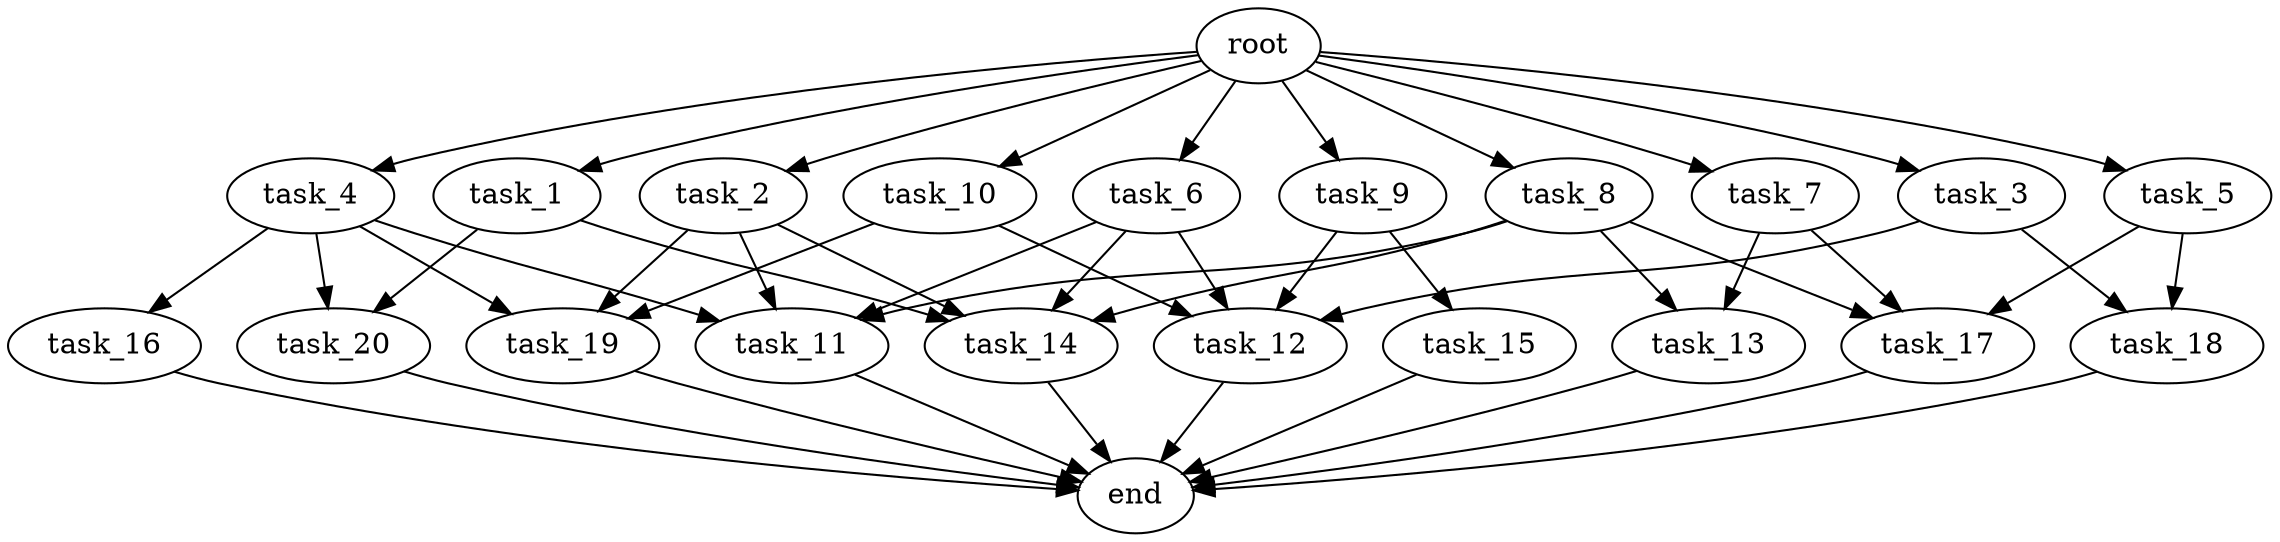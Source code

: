 digraph G {
  root [size="0.000000e+00"];
  task_1 [size="8.968746e+09"];
  task_2 [size="1.203711e+09"];
  task_3 [size="9.361882e+09"];
  task_4 [size="1.798254e+09"];
  task_5 [size="1.907169e+08"];
  task_6 [size="7.867784e+09"];
  task_7 [size="2.453622e+09"];
  task_8 [size="7.056471e+09"];
  task_9 [size="8.876671e+09"];
  task_10 [size="4.442850e+09"];
  task_11 [size="8.069403e+09"];
  task_12 [size="6.068941e+09"];
  task_13 [size="4.018577e+09"];
  task_14 [size="4.507915e+08"];
  task_15 [size="8.619881e+09"];
  task_16 [size="2.336092e+08"];
  task_17 [size="4.370737e+09"];
  task_18 [size="4.149949e+09"];
  task_19 [size="8.596624e+09"];
  task_20 [size="3.174507e+09"];
  end [size="0.000000e+00"];

  root -> task_1 [size="1.000000e-12"];
  root -> task_2 [size="1.000000e-12"];
  root -> task_3 [size="1.000000e-12"];
  root -> task_4 [size="1.000000e-12"];
  root -> task_5 [size="1.000000e-12"];
  root -> task_6 [size="1.000000e-12"];
  root -> task_7 [size="1.000000e-12"];
  root -> task_8 [size="1.000000e-12"];
  root -> task_9 [size="1.000000e-12"];
  root -> task_10 [size="1.000000e-12"];
  task_1 -> task_14 [size="1.126979e+07"];
  task_1 -> task_20 [size="1.587253e+08"];
  task_2 -> task_11 [size="2.017351e+08"];
  task_2 -> task_14 [size="1.126979e+07"];
  task_2 -> task_19 [size="2.865541e+08"];
  task_3 -> task_12 [size="1.517235e+08"];
  task_3 -> task_18 [size="2.074975e+08"];
  task_4 -> task_11 [size="2.017351e+08"];
  task_4 -> task_16 [size="2.336092e+07"];
  task_4 -> task_19 [size="2.865541e+08"];
  task_4 -> task_20 [size="1.587253e+08"];
  task_5 -> task_17 [size="1.456912e+08"];
  task_5 -> task_18 [size="2.074975e+08"];
  task_6 -> task_11 [size="2.017351e+08"];
  task_6 -> task_12 [size="1.517235e+08"];
  task_6 -> task_14 [size="1.126979e+07"];
  task_7 -> task_13 [size="2.009288e+08"];
  task_7 -> task_17 [size="1.456912e+08"];
  task_8 -> task_11 [size="2.017351e+08"];
  task_8 -> task_13 [size="2.009288e+08"];
  task_8 -> task_14 [size="1.126979e+07"];
  task_8 -> task_17 [size="1.456912e+08"];
  task_9 -> task_12 [size="1.517235e+08"];
  task_9 -> task_15 [size="8.619881e+08"];
  task_10 -> task_12 [size="1.517235e+08"];
  task_10 -> task_19 [size="2.865541e+08"];
  task_11 -> end [size="1.000000e-12"];
  task_12 -> end [size="1.000000e-12"];
  task_13 -> end [size="1.000000e-12"];
  task_14 -> end [size="1.000000e-12"];
  task_15 -> end [size="1.000000e-12"];
  task_16 -> end [size="1.000000e-12"];
  task_17 -> end [size="1.000000e-12"];
  task_18 -> end [size="1.000000e-12"];
  task_19 -> end [size="1.000000e-12"];
  task_20 -> end [size="1.000000e-12"];
}
